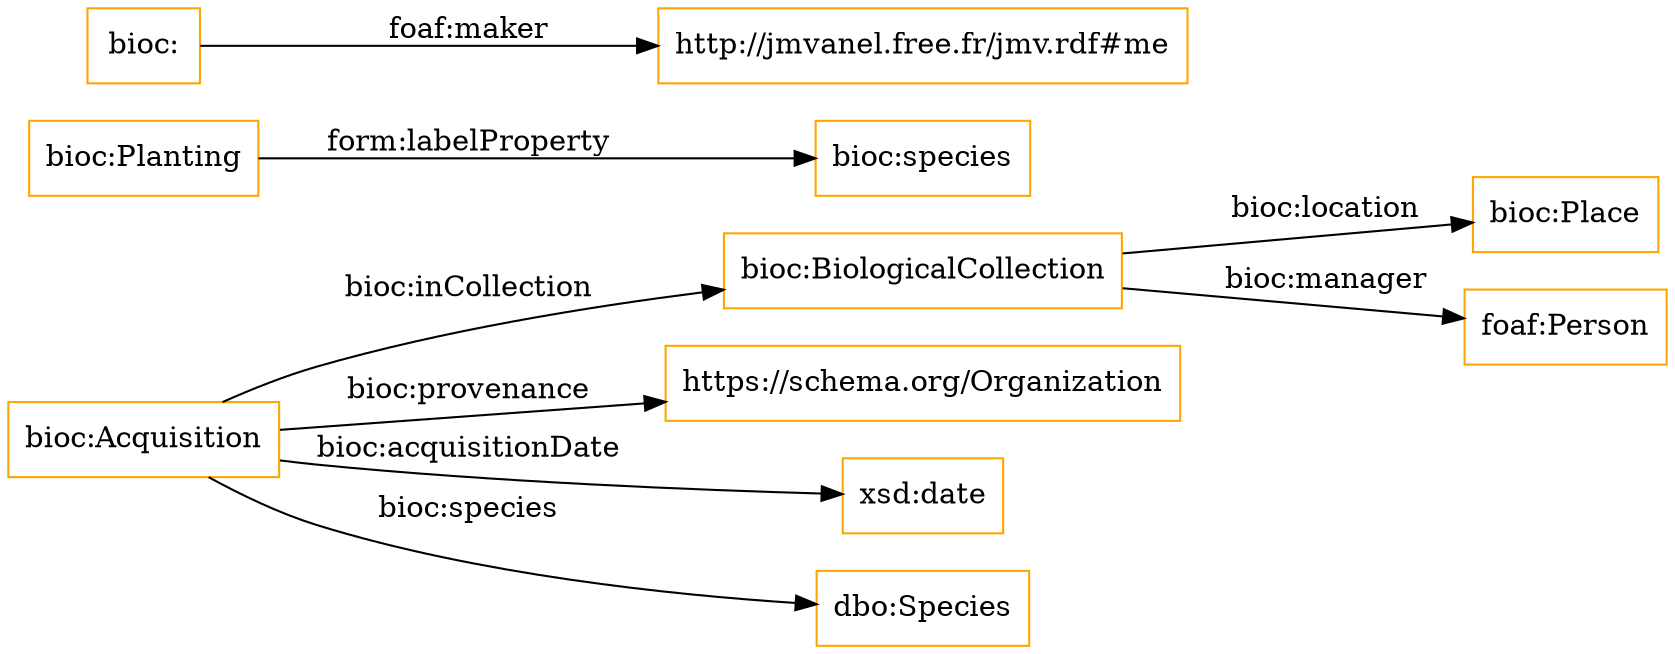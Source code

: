digraph ar2dtool_diagram { 
rankdir=LR;
size="1501"
node [shape = rectangle, color="orange"]; "bioc:Place" "bioc:BiologicalCollection" "bioc:Planting" "bioc:Acquisition" ; /*classes style*/
	"bioc:Planting" -> "bioc:species" [ label = "form:labelProperty" ];
	"bioc:" -> "http://jmvanel.free.fr/jmv.rdf#me" [ label = "foaf:maker" ];
	"bioc:BiologicalCollection" -> "foaf:Person" [ label = "bioc:manager" ];
	"bioc:Acquisition" -> "https://schema.org/Organization" [ label = "bioc:provenance" ];
	"bioc:BiologicalCollection" -> "bioc:Place" [ label = "bioc:location" ];
	"bioc:Acquisition" -> "xsd:date" [ label = "bioc:acquisitionDate" ];
	"bioc:Acquisition" -> "bioc:BiologicalCollection" [ label = "bioc:inCollection" ];
	"bioc:Acquisition" -> "dbo:Species" [ label = "bioc:species" ];

}
